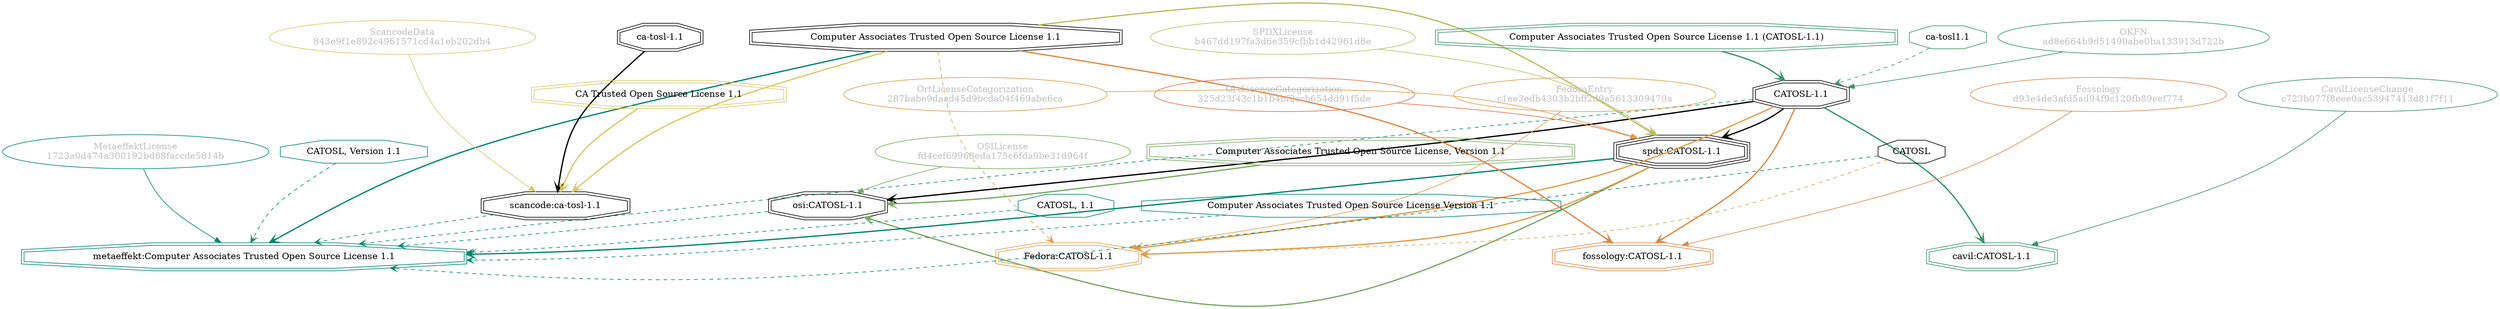 strict digraph {
    node [shape=box];
    graph [splines=curved];
    763 [label="SPDXLicense\nb467dd197fa3d6e359cfbb1d42961d8e"
        ,fontcolor=gray
        ,color="#b8bf62"
        ,fillcolor="beige;1"
        ,shape=ellipse];
    764 [label="spdx:CATOSL-1.1"
        ,shape=tripleoctagon];
    765 [label="CATOSL-1.1"
        ,shape=doubleoctagon];
    766 [label="Computer Associates Trusted Open Source License 1.1"
        ,shape=doubleoctagon];
    4944 [label="OSILicense\nfd4cef69968eda175c6fda9be31d964f"
         ,fontcolor=gray
         ,color="#78ab63"
         ,fillcolor="beige;1"
         ,shape=ellipse];
    4945 [label="osi:CATOSL-1.1"
         ,shape=doubleoctagon];
    4946 [label="Computer Associates Trusted Open Source License, Version 1.1"
         ,color="#78ab63"
         ,shape=doubleoctagon];
    6053 [label="FedoraEntry\nc1ee3edb4303b2bff2d9a5613309479a"
         ,fontcolor=gray
         ,color="#e09d4b"
         ,fillcolor="beige;1"
         ,shape=ellipse];
    6054 [label="Fedora:CATOSL-1.1"
         ,color="#e09d4b"
         ,shape=doubleoctagon];
    6055 [label=CATOSL
         ,shape=octagon];
    13080 [label="ScancodeData\n843e9f1e892c4961571cd4a1eb202db4"
          ,fontcolor=gray
          ,color="#dac767"
          ,fillcolor="beige;1"
          ,shape=ellipse];
    13081 [label="scancode:ca-tosl-1.1"
          ,shape=doubleoctagon];
    13082 [label="ca-tosl-1.1"
          ,shape=doubleoctagon];
    13083 [label="CA Trusted Open Source License 1.1"
          ,color="#dac767"
          ,shape=doubleoctagon];
    26086 [label="Fossology\nd93e4de3afd5ad94f9c120fb89eef774"
          ,fontcolor=gray
          ,color="#e18745"
          ,fillcolor="beige;1"
          ,shape=ellipse];
    26087 [label="fossology:CATOSL-1.1"
          ,color="#e18745"
          ,shape=doubleoctagon];
    28247 [label="OKFN\nad8e664b9d51490abe0ba133913d722b"
          ,fontcolor=gray
          ,color="#379469"
          ,fillcolor="beige;1"
          ,shape=ellipse];
    28248 [label="Computer Associates Trusted Open Source License 1.1 (CATOSL-1.1)"
          ,color="#379469"
          ,shape=doubleoctagon];
    28249 [label="ca-tosl1.1"
          ,color="#379469"
          ,shape=octagon];
    28560 [label="OrtLicenseCategorization\n325d23f43c1b1b4bf2ccb654dd91f5de"
          ,fontcolor=gray
          ,color="#e06f45"
          ,fillcolor="beige;1"
          ,shape=ellipse];
    35397 [label="OrtLicenseCategorization\n287babe9daad45d9bcda04f469abe6ca"
          ,fontcolor=gray
          ,color="#e09d4b"
          ,fillcolor="beige;1"
          ,shape=ellipse];
    36529 [label="CavilLicenseChange\nc723b077f8eee0ac53947413d81f7f11"
          ,fontcolor=gray
          ,color="#379469"
          ,fillcolor="beige;1"
          ,shape=ellipse];
    36530 [label="cavil:CATOSL-1.1"
          ,color="#379469"
          ,shape=doubleoctagon];
    40487 [label="MetaeffektLicense\n1723a0d474a300192bd88faccde5814b"
          ,fontcolor=gray
          ,color="#00876c"
          ,fillcolor="beige;1"
          ,shape=ellipse];
    40488 [label="metaeffekt:Computer Associates Trusted Open Source License 1.1"
          ,color="#00876c"
          ,shape=doubleoctagon];
    40489 [label="CATOSL, Version 1.1"
          ,color="#00876c"
          ,shape=octagon];
    40490 [label="CATOSL, 1.1"
          ,color="#00876c"
          ,shape=octagon];
    40491 [label="Computer Associates Trusted Open Source License Version 1.1"
          ,color="#00876c"
          ,shape=octagon];
    763 -> 764 [weight=0.5
               ,color="#b8bf62"];
    764 -> 4945 [style=bold
                ,arrowhead=vee
                ,weight=0.7
                ,color="#78ab63"];
    764 -> 6054 [style=bold
                ,arrowhead=vee
                ,weight=0.7
                ,color="#e09d4b"];
    764 -> 40488 [style=bold
                 ,arrowhead=vee
                 ,weight=0.7
                 ,color="#00876c"];
    765 -> 764 [style=bold
               ,arrowhead=vee
               ,weight=0.7];
    765 -> 4945 [style=bold
                ,arrowhead=vee
                ,weight=0.7];
    765 -> 6054 [style=bold
                ,arrowhead=vee
                ,weight=0.7
                ,color="#e09d4b"];
    765 -> 26087 [style=bold
                 ,arrowhead=vee
                 ,weight=0.7
                 ,color="#e18745"];
    765 -> 36530 [style=bold
                 ,arrowhead=vee
                 ,weight=0.7
                 ,color="#379469"];
    765 -> 36530 [style=bold
                 ,arrowhead=vee
                 ,weight=0.7
                 ,color="#379469"];
    765 -> 40488 [style=dashed
                 ,arrowhead=vee
                 ,weight=0.5
                 ,color="#00876c"];
    766 -> 764 [style=bold
               ,arrowhead=vee
               ,weight=0.7
               ,color="#b8bf62"];
    766 -> 6054 [style=dashed
                ,arrowhead=vee
                ,weight=0.5
                ,color="#e09d4b"];
    766 -> 13081 [style=bold
                 ,arrowhead=vee
                 ,weight=0.7
                 ,color="#dac767"];
    766 -> 26087 [style=bold
                 ,arrowhead=vee
                 ,weight=0.7
                 ,color="#e18745"];
    766 -> 40488 [style=bold
                 ,arrowhead=vee
                 ,weight=0.7
                 ,color="#00876c"];
    4944 -> 4945 [weight=0.5
                 ,color="#78ab63"];
    4945 -> 40488 [style=dashed
                  ,arrowhead=vee
                  ,weight=0.5
                  ,color="#00876c"];
    4946 -> 4945 [style=bold
                 ,arrowhead=vee
                 ,weight=0.7
                 ,color="#78ab63"];
    6053 -> 6054 [weight=0.5
                 ,color="#e09d4b"];
    6055 -> 6054 [style=dashed
                 ,arrowhead=vee
                 ,weight=0.5
                 ,color="#e09d4b"];
    6055 -> 40488 [style=dashed
                  ,arrowhead=vee
                  ,weight=0.5
                  ,color="#00876c"];
    13080 -> 13081 [weight=0.5
                   ,color="#dac767"];
    13081 -> 40488 [style=dashed
                   ,arrowhead=vee
                   ,weight=0.5
                   ,color="#00876c"];
    13082 -> 13081 [style=bold
                   ,arrowhead=vee
                   ,weight=0.7];
    13083 -> 13081 [style=bold
                   ,arrowhead=vee
                   ,weight=0.7
                   ,color="#dac767"];
    26086 -> 26087 [weight=0.5
                   ,color="#e18745"];
    28247 -> 765 [weight=0.5
                 ,color="#379469"];
    28248 -> 765 [style=bold
                 ,arrowhead=vee
                 ,weight=0.7
                 ,color="#379469"];
    28249 -> 765 [style=dashed
                 ,arrowhead=vee
                 ,weight=0.5
                 ,color="#379469"];
    28560 -> 764 [weight=0.5
                 ,color="#e06f45"];
    35397 -> 764 [weight=0.5
                 ,color="#e09d4b"];
    36529 -> 36530 [weight=0.5
                   ,color="#379469"];
    40487 -> 40488 [weight=0.5
                   ,color="#00876c"];
    40489 -> 40488 [style=dashed
                   ,arrowhead=vee
                   ,weight=0.5
                   ,color="#00876c"];
    40490 -> 40488 [style=dashed
                   ,arrowhead=vee
                   ,weight=0.5
                   ,color="#00876c"];
    40491 -> 40488 [style=dashed
                   ,arrowhead=vee
                   ,weight=0.5
                   ,color="#00876c"];
}
